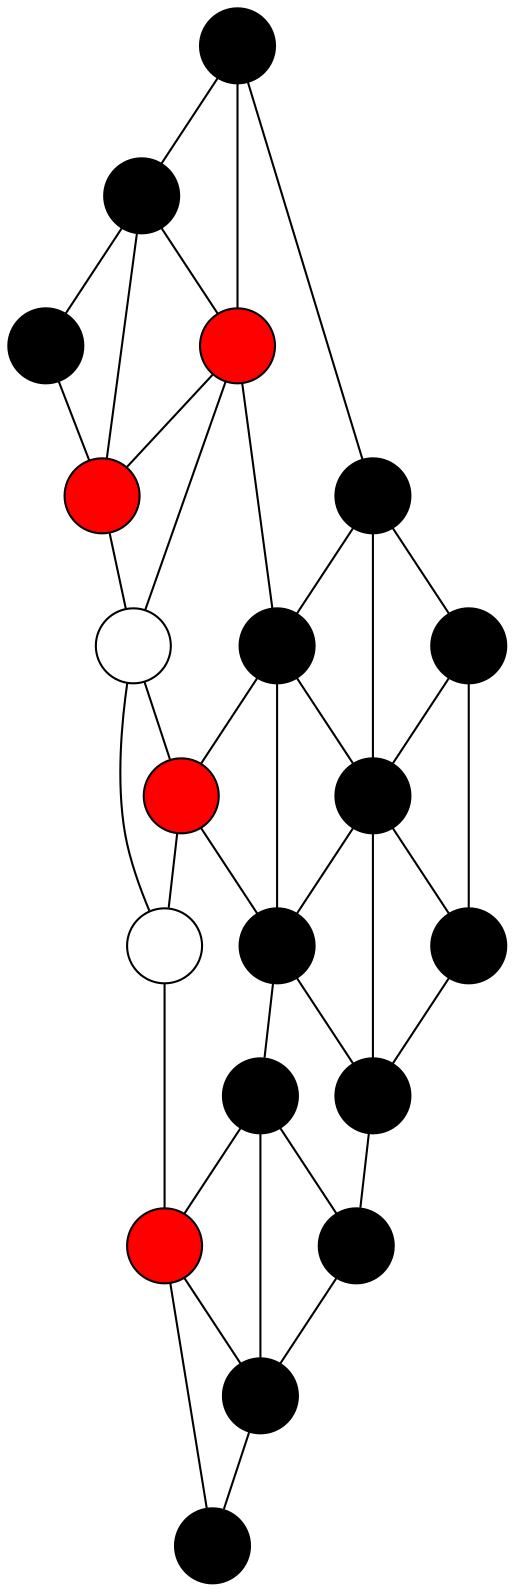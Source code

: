 graph
{
	node [shape=circle, style=solid, color=black, label=""];

	A -- B;
	A -- D;
	A -- E;
	B -- C;
	B -- E;
	B -- F;
	C -- F;
	D -- G;
	D -- H;
	D -- J;
	E -- F;
	E -- H;
	E -- I;
	F -- I;
	G -- J;
	G -- L;
	H -- J;
	H -- K;
	H -- M;
	I -- K;
	I -- N;
	J -- L;
	J -- M;
	J -- O;
	K -- M;
	K -- N;
	L -- O;
	M -- O;
	M -- P;
	N -- Q;
	O -- R;
	P -- Q;
	P -- R;
	P -- S;
	Q -- S;
	Q -- T;
	R -- S;
	S -- T;

	A [pos="2,6!", style=filled];
	B [pos="4,6!", style=filled];
	C [pos="6,6!", style=filled];
	D [pos="1,5!", style=filled];
	E [pos="3,5!", style=filled, fillcolor=red];
	F [pos="5,5!", style=filled, fillcolor=red];
	G [pos="0,4!", style=filled];
	H [pos="2,4!", style=filled];
	I [pos="4,4!"];
	J [pos="1,3!", style=filled];
	K [pos="3,3!", style=filled, fillcolor=red];
	L [pos="0,2!", style=filled];
	M [pos="2,2!", style=filled];
	N [pos="4,2!"];
	O [pos="1,1!", style=filled];
	P [pos="3,1!", style=filled];
	Q [pos="5,1!", style=filled, fillcolor=red];
	R [pos="2,0!", style=filled];
	S [pos="4,0!", style=filled];
	T [pos="6,0!", style=filled];
}
